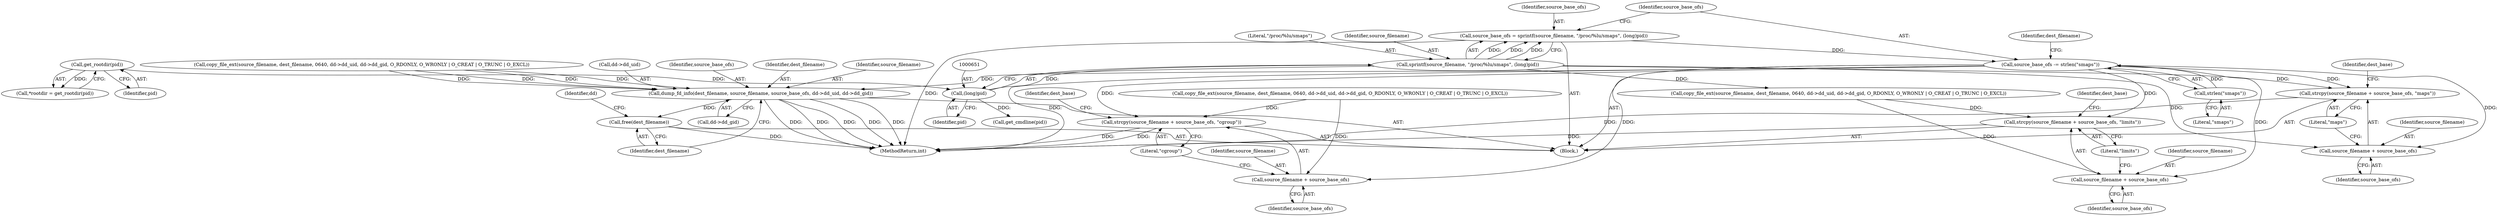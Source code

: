 digraph "0_abrt_80408e9e24a1c10f85fd969e1853e0f192157f92_0@API" {
"1000653" [label="(Call,source_base_ofs -= strlen(\"smaps\"))"];
"1000655" [label="(Call,strlen(\"smaps\"))"];
"1000645" [label="(Call,source_base_ofs = sprintf(source_filename, \"/proc/%lu/smaps\", (long)pid))"];
"1000647" [label="(Call,sprintf(source_filename, \"/proc/%lu/smaps\", (long)pid))"];
"1000650" [label="(Call,(long)pid)"];
"1000628" [label="(Call,get_rootdir(pid))"];
"1000673" [label="(Call,strcpy(source_filename + source_base_ofs, \"maps\"))"];
"1000674" [label="(Call,source_filename + source_base_ofs)"];
"1000699" [label="(Call,strcpy(source_filename + source_base_ofs, \"limits\"))"];
"1000700" [label="(Call,source_filename + source_base_ofs)"];
"1000725" [label="(Call,strcpy(source_filename + source_base_ofs, \"cgroup\"))"];
"1000726" [label="(Call,source_filename + source_base_ofs)"];
"1000754" [label="(Call,dump_fd_info(dest_filename, source_filename, source_base_ofs, dd->dd_uid, dd->dd_gid))"];
"1000764" [label="(Call,free(dest_filename))"];
"1000765" [label="(Identifier,dest_filename)"];
"1000707" [label="(Call,copy_file_ext(source_filename, dest_filename, 0640, dd->dd_uid, dd->dd_gid, O_RDONLY, O_WRONLY | O_CREAT | O_TRUNC | O_EXCL))"];
"1000764" [label="(Call,free(dest_filename))"];
"1000702" [label="(Identifier,source_base_ofs)"];
"1000649" [label="(Literal,\"/proc/%lu/smaps\")"];
"1000679" [label="(Identifier,dest_base)"];
"1000673" [label="(Call,strcpy(source_filename + source_base_ofs, \"maps\"))"];
"1000733" [label="(Call,copy_file_ext(source_filename, dest_filename, 0640, dd->dd_uid, dd->dd_gid, O_RDONLY, O_WRONLY | O_CREAT | O_TRUNC | O_EXCL))"];
"1000647" [label="(Call,sprintf(source_filename, \"/proc/%lu/smaps\", (long)pid))"];
"1000700" [label="(Call,source_filename + source_base_ofs)"];
"1000761" [label="(Call,dd->dd_gid)"];
"1000674" [label="(Call,source_filename + source_base_ofs)"];
"1000703" [label="(Literal,\"limits\")"];
"1000648" [label="(Identifier,source_filename)"];
"1000659" [label="(Identifier,dest_filename)"];
"1000650" [label="(Call,(long)pid)"];
"1000767" [label="(Identifier,dd)"];
"1000758" [label="(Call,dd->dd_uid)"];
"1001180" [label="(MethodReturn,int)"];
"1000626" [label="(Call,*rootdir = get_rootdir(pid))"];
"1000654" [label="(Identifier,source_base_ofs)"];
"1000757" [label="(Identifier,source_base_ofs)"];
"1000677" [label="(Literal,\"maps\")"];
"1000728" [label="(Identifier,source_base_ofs)"];
"1000727" [label="(Identifier,source_filename)"];
"1000731" [label="(Identifier,dest_base)"];
"1000624" [label="(Block,)"];
"1000755" [label="(Identifier,dest_filename)"];
"1000754" [label="(Call,dump_fd_info(dest_filename, source_filename, source_base_ofs, dd->dd_uid, dd->dd_gid))"];
"1000726" [label="(Call,source_filename + source_base_ofs)"];
"1000705" [label="(Identifier,dest_base)"];
"1000628" [label="(Call,get_rootdir(pid))"];
"1000701" [label="(Identifier,source_filename)"];
"1000675" [label="(Identifier,source_filename)"];
"1000645" [label="(Call,source_base_ofs = sprintf(source_filename, \"/proc/%lu/smaps\", (long)pid))"];
"1000676" [label="(Identifier,source_base_ofs)"];
"1000629" [label="(Identifier,pid)"];
"1000824" [label="(Call,get_cmdline(pid))"];
"1000655" [label="(Call,strlen(\"smaps\"))"];
"1000699" [label="(Call,strcpy(source_filename + source_base_ofs, \"limits\"))"];
"1000729" [label="(Literal,\"cgroup\")"];
"1000652" [label="(Identifier,pid)"];
"1000653" [label="(Call,source_base_ofs -= strlen(\"smaps\"))"];
"1000756" [label="(Identifier,source_filename)"];
"1000646" [label="(Identifier,source_base_ofs)"];
"1000725" [label="(Call,strcpy(source_filename + source_base_ofs, \"cgroup\"))"];
"1000656" [label="(Literal,\"smaps\")"];
"1000681" [label="(Call,copy_file_ext(source_filename, dest_filename, 0640, dd->dd_uid, dd->dd_gid, O_RDONLY, O_WRONLY | O_CREAT | O_TRUNC | O_EXCL))"];
"1000653" -> "1000624"  [label="AST: "];
"1000653" -> "1000655"  [label="CFG: "];
"1000654" -> "1000653"  [label="AST: "];
"1000655" -> "1000653"  [label="AST: "];
"1000659" -> "1000653"  [label="CFG: "];
"1000653" -> "1001180"  [label="DDG: "];
"1000655" -> "1000653"  [label="DDG: "];
"1000645" -> "1000653"  [label="DDG: "];
"1000653" -> "1000673"  [label="DDG: "];
"1000653" -> "1000674"  [label="DDG: "];
"1000653" -> "1000699"  [label="DDG: "];
"1000653" -> "1000700"  [label="DDG: "];
"1000653" -> "1000725"  [label="DDG: "];
"1000653" -> "1000726"  [label="DDG: "];
"1000653" -> "1000754"  [label="DDG: "];
"1000655" -> "1000656"  [label="CFG: "];
"1000656" -> "1000655"  [label="AST: "];
"1000645" -> "1000624"  [label="AST: "];
"1000645" -> "1000647"  [label="CFG: "];
"1000646" -> "1000645"  [label="AST: "];
"1000647" -> "1000645"  [label="AST: "];
"1000654" -> "1000645"  [label="CFG: "];
"1000645" -> "1001180"  [label="DDG: "];
"1000647" -> "1000645"  [label="DDG: "];
"1000647" -> "1000645"  [label="DDG: "];
"1000647" -> "1000645"  [label="DDG: "];
"1000647" -> "1000650"  [label="CFG: "];
"1000648" -> "1000647"  [label="AST: "];
"1000649" -> "1000647"  [label="AST: "];
"1000650" -> "1000647"  [label="AST: "];
"1000650" -> "1000647"  [label="DDG: "];
"1000647" -> "1000673"  [label="DDG: "];
"1000647" -> "1000674"  [label="DDG: "];
"1000647" -> "1000681"  [label="DDG: "];
"1000650" -> "1000652"  [label="CFG: "];
"1000651" -> "1000650"  [label="AST: "];
"1000652" -> "1000650"  [label="AST: "];
"1000628" -> "1000650"  [label="DDG: "];
"1000650" -> "1000824"  [label="DDG: "];
"1000628" -> "1000626"  [label="AST: "];
"1000628" -> "1000629"  [label="CFG: "];
"1000629" -> "1000628"  [label="AST: "];
"1000626" -> "1000628"  [label="CFG: "];
"1000628" -> "1000626"  [label="DDG: "];
"1000673" -> "1000624"  [label="AST: "];
"1000673" -> "1000677"  [label="CFG: "];
"1000674" -> "1000673"  [label="AST: "];
"1000677" -> "1000673"  [label="AST: "];
"1000679" -> "1000673"  [label="CFG: "];
"1000673" -> "1001180"  [label="DDG: "];
"1000674" -> "1000676"  [label="CFG: "];
"1000675" -> "1000674"  [label="AST: "];
"1000676" -> "1000674"  [label="AST: "];
"1000677" -> "1000674"  [label="CFG: "];
"1000699" -> "1000624"  [label="AST: "];
"1000699" -> "1000703"  [label="CFG: "];
"1000700" -> "1000699"  [label="AST: "];
"1000703" -> "1000699"  [label="AST: "];
"1000705" -> "1000699"  [label="CFG: "];
"1000699" -> "1001180"  [label="DDG: "];
"1000681" -> "1000699"  [label="DDG: "];
"1000700" -> "1000702"  [label="CFG: "];
"1000701" -> "1000700"  [label="AST: "];
"1000702" -> "1000700"  [label="AST: "];
"1000703" -> "1000700"  [label="CFG: "];
"1000681" -> "1000700"  [label="DDG: "];
"1000725" -> "1000624"  [label="AST: "];
"1000725" -> "1000729"  [label="CFG: "];
"1000726" -> "1000725"  [label="AST: "];
"1000729" -> "1000725"  [label="AST: "];
"1000731" -> "1000725"  [label="CFG: "];
"1000725" -> "1001180"  [label="DDG: "];
"1000725" -> "1001180"  [label="DDG: "];
"1000707" -> "1000725"  [label="DDG: "];
"1000726" -> "1000728"  [label="CFG: "];
"1000727" -> "1000726"  [label="AST: "];
"1000728" -> "1000726"  [label="AST: "];
"1000729" -> "1000726"  [label="CFG: "];
"1000707" -> "1000726"  [label="DDG: "];
"1000754" -> "1000624"  [label="AST: "];
"1000754" -> "1000761"  [label="CFG: "];
"1000755" -> "1000754"  [label="AST: "];
"1000756" -> "1000754"  [label="AST: "];
"1000757" -> "1000754"  [label="AST: "];
"1000758" -> "1000754"  [label="AST: "];
"1000761" -> "1000754"  [label="AST: "];
"1000765" -> "1000754"  [label="CFG: "];
"1000754" -> "1001180"  [label="DDG: "];
"1000754" -> "1001180"  [label="DDG: "];
"1000754" -> "1001180"  [label="DDG: "];
"1000754" -> "1001180"  [label="DDG: "];
"1000754" -> "1001180"  [label="DDG: "];
"1000733" -> "1000754"  [label="DDG: "];
"1000733" -> "1000754"  [label="DDG: "];
"1000733" -> "1000754"  [label="DDG: "];
"1000733" -> "1000754"  [label="DDG: "];
"1000754" -> "1000764"  [label="DDG: "];
"1000764" -> "1000624"  [label="AST: "];
"1000764" -> "1000765"  [label="CFG: "];
"1000765" -> "1000764"  [label="AST: "];
"1000767" -> "1000764"  [label="CFG: "];
"1000764" -> "1001180"  [label="DDG: "];
}
